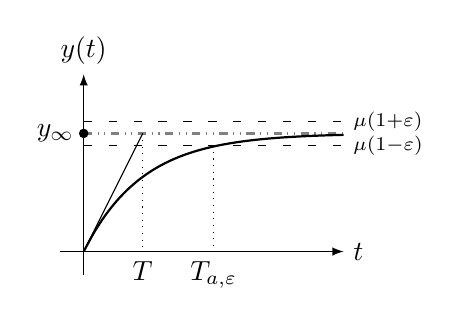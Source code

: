 ﻿\begin{tikzpicture} [scale=1.5]

% Punti sul grafico
	\draw[dashdotdotted, color=gray, thick] (0, 1) -- (2.2, 1);
	\draw[loosely dashed] (0, 1.1) -- (2.2, 1.1) node[right] {$\scriptstyle \mu(1+\varepsilon)$};
	\draw[loosely dashed] (0, 0.9) -- (2.2, 0.9) node[right] {$\scriptstyle \mu(1-\varepsilon)$};
	\filldraw (0, 1) circle (1pt)
		node[left] (Yi) {$y_\infty$};
	\draw (0, 0) -- (0.5, 1);
	\draw[dotted] (0.5, 1) -- ++(0, -1) node[below] {$T$};
	\draw[dotted] (1.1, 0.9) -- ++(0, -0.9) node[below] {$T_{a,\varepsilon}$};
% Assi
	\draw[-latex] (-0.2, 0) -- (2.2, 0) node[right] {$t$};
	\draw[-latex] (0, -0.2) -- (0, 1.5) node[above] {$y(t)$};
% Funzione
	\draw[scale=1, domain=0:2.2, smooth, variable=\x, thick] plot ({\x},{1-exp(-2*\x)});
\end{tikzpicture}